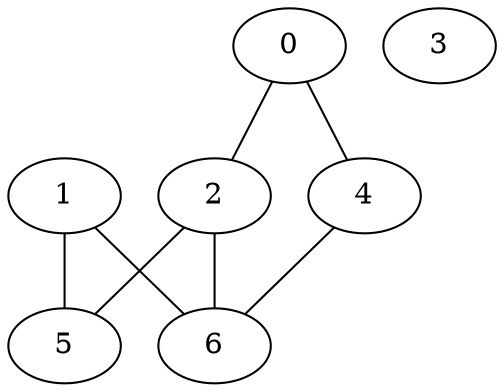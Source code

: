 graph "sampletest150-mod4_image17.bmp" {
	0	 [type=corner,
		x=523,
		y=192];
	2	 [type=intersection,
		x=367,
		y=195];
	0 -- 2	 [angle0="-.02",
		frequency=1,
		type0=line];
	4	 [type=corner,
		x=543,
		y=310];
	0 -- 4	 [angle0="1.40",
		frequency=1,
		type0=line];
	1	 [type=corner,
		x="-8",
		y=311];
	5	 [type=corner,
		x="-8",
		y=184];
	1 -- 5	 [angle0="1.57",
		frequency=1,
		type0=line];
	6	 [type=intersection,
		x=372,
		y=332];
	1 -- 6	 [angle0=".06",
		frequency=1,
		type0=line];
	2 -- 5	 [angle0=".03",
		frequency=1,
		type0=line];
	2 -- 6	 [angle0="1.53",
		frequency=1,
		type0=line];
	3	 [type=circle,
		x=441,
		y=264];
	4 -- 6	 [angle0="-.13",
		frequency=1,
		type0=line];
}
